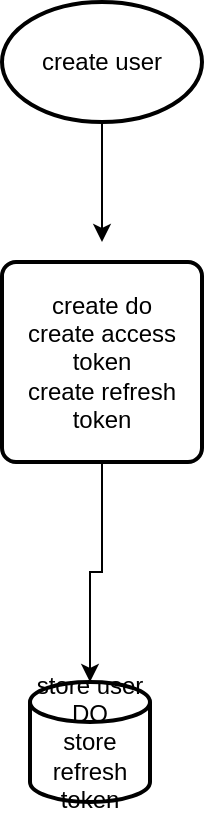 <mxfile version="14.9.7" type="github">
  <diagram id="NAEQiIchZQ37x1jHbAWa" name="Page-1">
    <mxGraphModel dx="1426" dy="669" grid="1" gridSize="10" guides="1" tooltips="1" connect="1" arrows="1" fold="1" page="1" pageScale="1" pageWidth="827" pageHeight="1169" math="0" shadow="0">
      <root>
        <mxCell id="0" />
        <mxCell id="1" parent="0" />
        <mxCell id="fmAIupHOhaQJcWrB7zc3-4" value="" style="edgeStyle=orthogonalEdgeStyle;rounded=0;orthogonalLoop=1;jettySize=auto;html=1;" edge="1" parent="1" source="fmAIupHOhaQJcWrB7zc3-1">
          <mxGeometry relative="1" as="geometry">
            <mxPoint x="390" y="150" as="targetPoint" />
          </mxGeometry>
        </mxCell>
        <mxCell id="fmAIupHOhaQJcWrB7zc3-1" value="create user" style="strokeWidth=2;html=1;shape=mxgraph.flowchart.start_1;whiteSpace=wrap;" vertex="1" parent="1">
          <mxGeometry x="340" y="30" width="100" height="60" as="geometry" />
        </mxCell>
        <mxCell id="fmAIupHOhaQJcWrB7zc3-8" value="" style="edgeStyle=orthogonalEdgeStyle;rounded=0;orthogonalLoop=1;jettySize=auto;html=1;" edge="1" parent="1" source="fmAIupHOhaQJcWrB7zc3-5" target="fmAIupHOhaQJcWrB7zc3-6">
          <mxGeometry relative="1" as="geometry">
            <mxPoint x="390" y="360" as="targetPoint" />
          </mxGeometry>
        </mxCell>
        <mxCell id="fmAIupHOhaQJcWrB7zc3-5" value="create do&lt;br&gt;create access token&lt;br&gt;create refresh token" style="rounded=1;whiteSpace=wrap;html=1;absoluteArcSize=1;arcSize=14;strokeWidth=2;" vertex="1" parent="1">
          <mxGeometry x="340" y="160" width="100" height="100" as="geometry" />
        </mxCell>
        <mxCell id="fmAIupHOhaQJcWrB7zc3-6" value="store user DO&lt;br&gt;store refresh token&lt;br&gt;" style="strokeWidth=2;html=1;shape=mxgraph.flowchart.database;whiteSpace=wrap;" vertex="1" parent="1">
          <mxGeometry x="354" y="370" width="60" height="60" as="geometry" />
        </mxCell>
      </root>
    </mxGraphModel>
  </diagram>
</mxfile>
